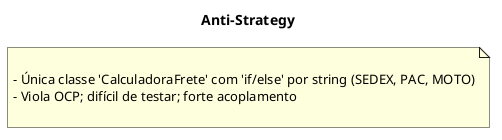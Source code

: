 @startuml
    title Anti-Strategy
    note as N

- Única classe 'CalculadoraFrete' com 'if/else' por string (SEDEX, PAC, MOTO)
- Viola OCP; difícil de testar; forte acoplamento

    end note
    @enduml
